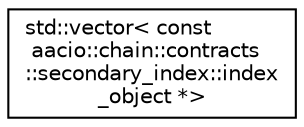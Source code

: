 digraph "Graphical Class Hierarchy"
{
  edge [fontname="Helvetica",fontsize="10",labelfontname="Helvetica",labelfontsize="10"];
  node [fontname="Helvetica",fontsize="10",shape=record];
  rankdir="LR";
  Node0 [label="std::vector\< const\l aacio::chain::contracts\l::secondary_index::index\l_object *\>",height=0.2,width=0.4,color="black", fillcolor="white", style="filled",URL="$classstd_1_1vector.html"];
}

